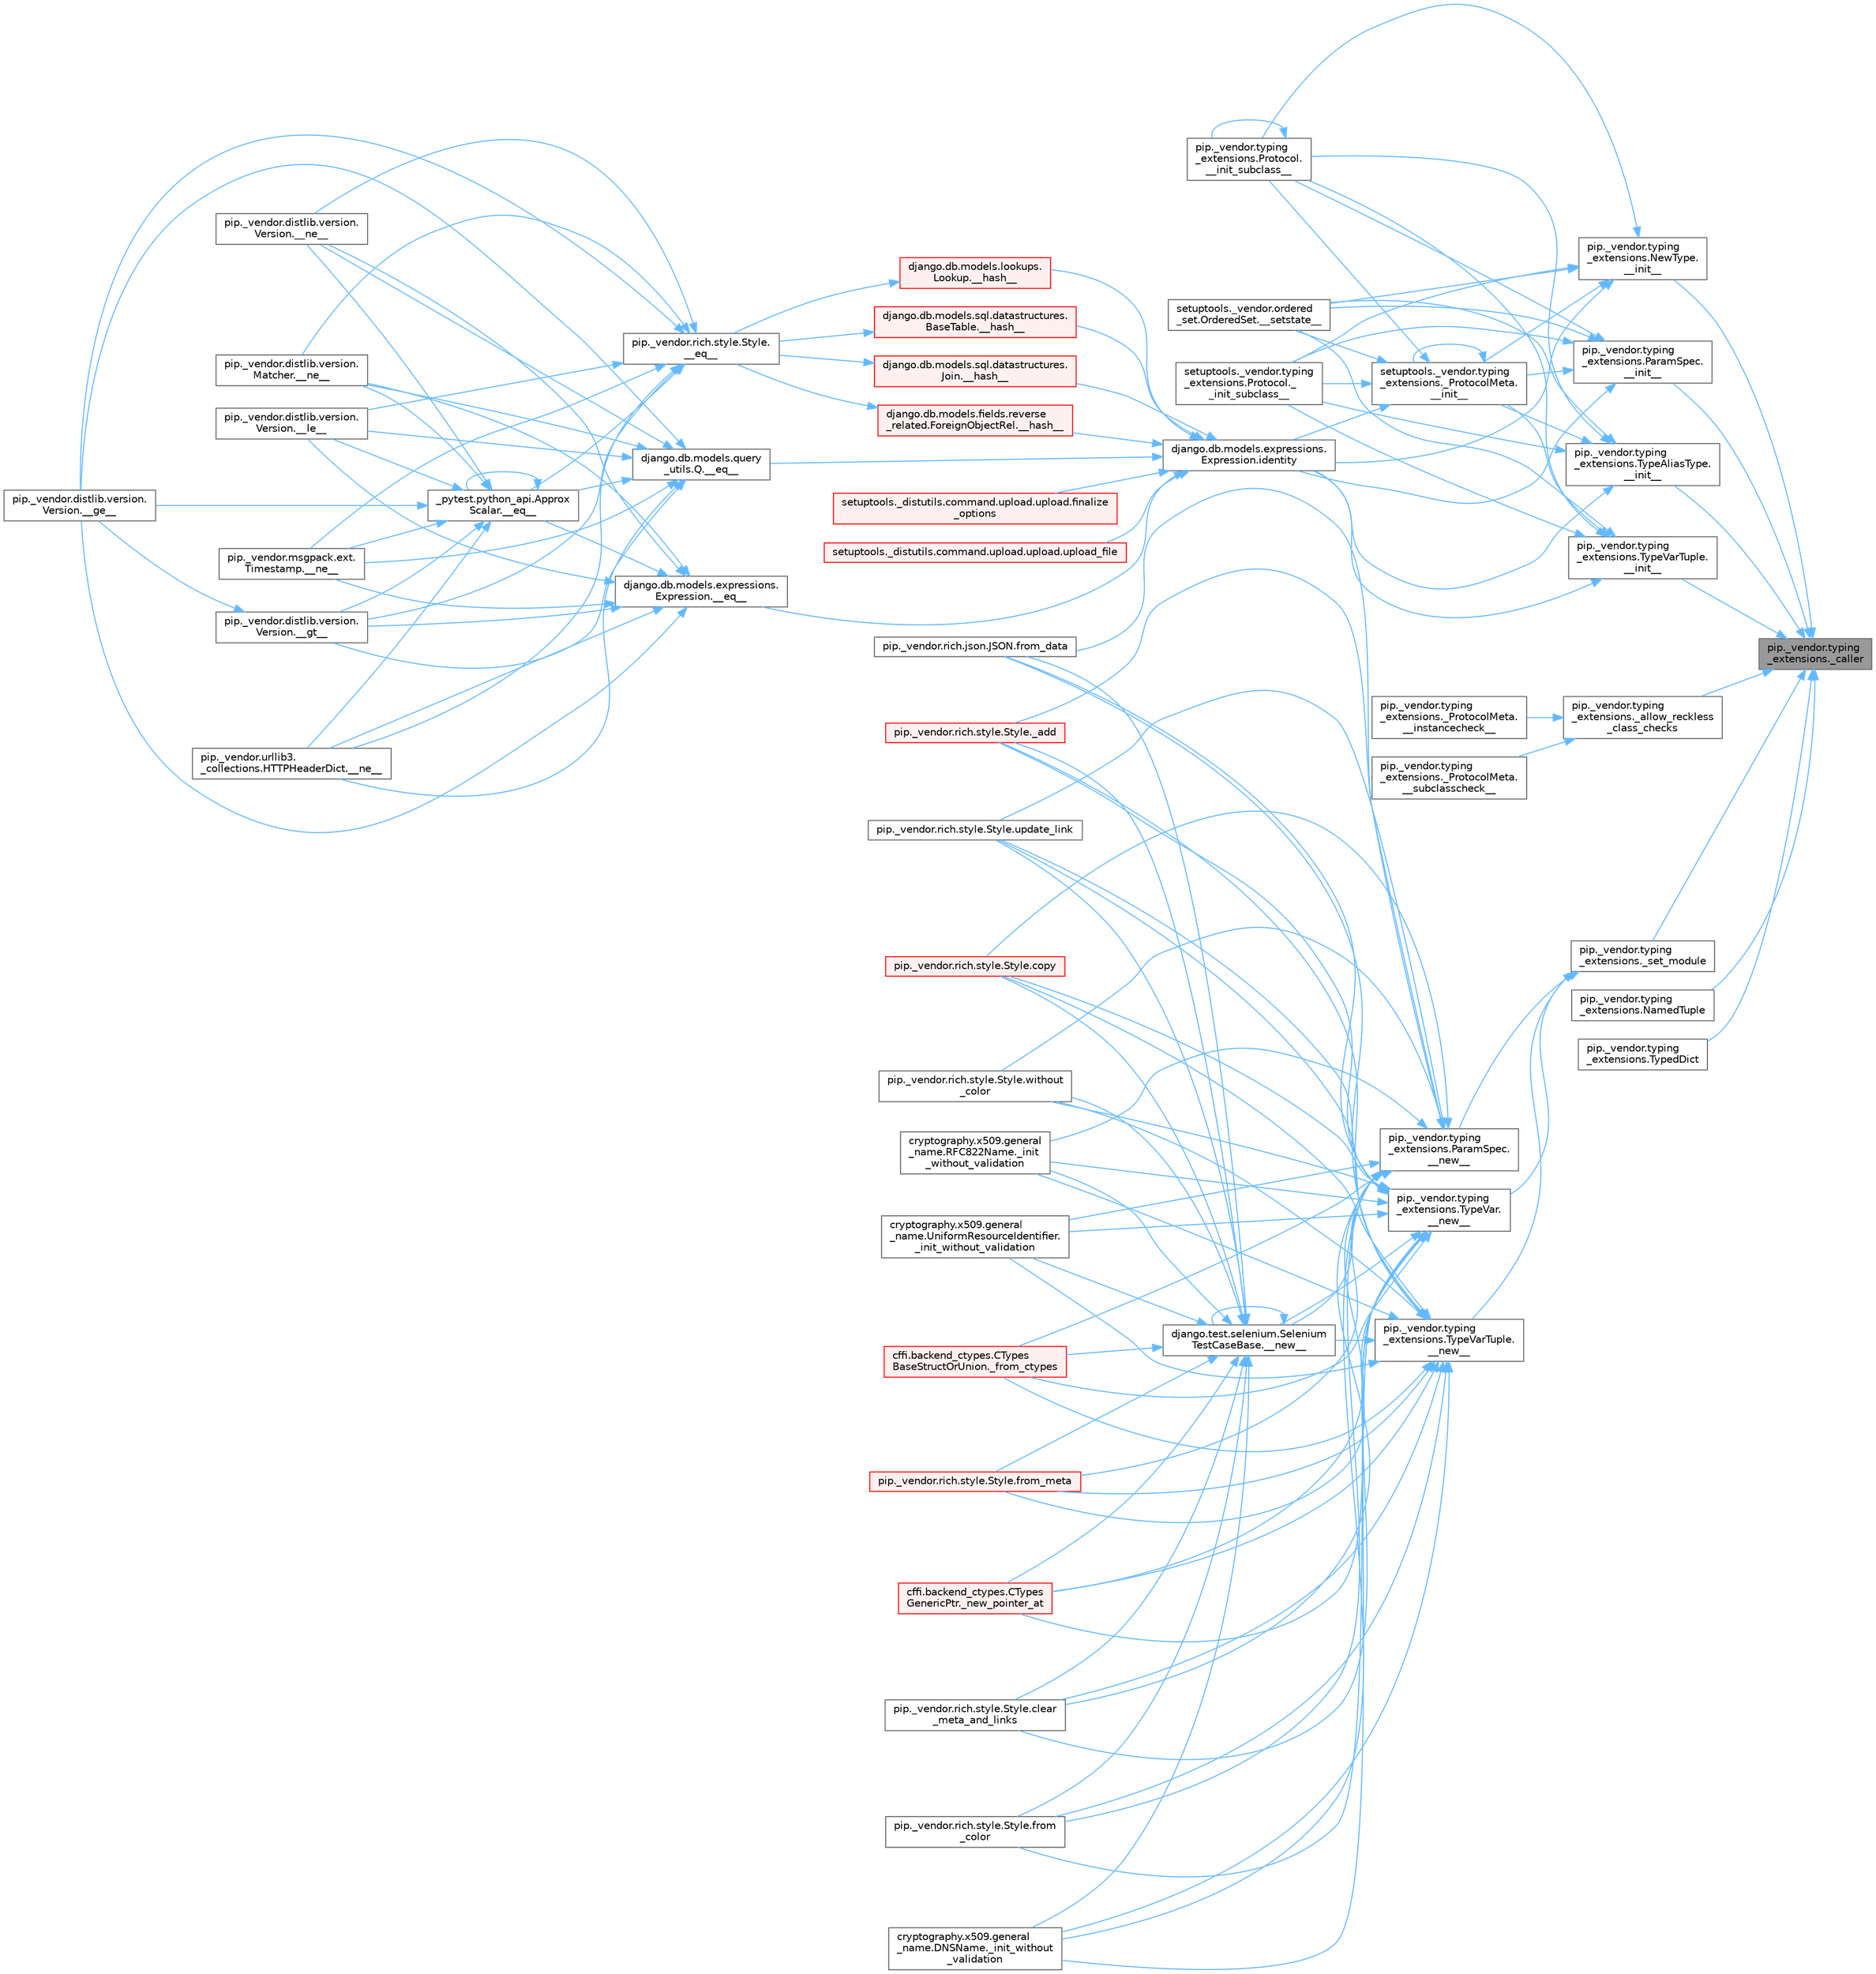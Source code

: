 digraph "pip._vendor.typing_extensions._caller"
{
 // LATEX_PDF_SIZE
  bgcolor="transparent";
  edge [fontname=Helvetica,fontsize=10,labelfontname=Helvetica,labelfontsize=10];
  node [fontname=Helvetica,fontsize=10,shape=box,height=0.2,width=0.4];
  rankdir="RL";
  Node1 [id="Node000001",label="pip._vendor.typing\l_extensions._caller",height=0.2,width=0.4,color="gray40", fillcolor="grey60", style="filled", fontcolor="black",tooltip=" "];
  Node1 -> Node2 [id="edge1_Node000001_Node000002",dir="back",color="steelblue1",style="solid",tooltip=" "];
  Node2 [id="Node000002",label="pip._vendor.typing\l_extensions.NewType.\l__init__",height=0.2,width=0.4,color="grey40", fillcolor="white", style="filled",URL="$classpip_1_1__vendor_1_1typing__extensions_1_1_new_type.html#a4aa879d9a749035928b5f91ec0e72440",tooltip=" "];
  Node2 -> Node3 [id="edge2_Node000002_Node000003",dir="back",color="steelblue1",style="solid",tooltip=" "];
  Node3 [id="Node000003",label="setuptools._vendor.typing\l_extensions._ProtocolMeta.\l__init__",height=0.2,width=0.4,color="grey40", fillcolor="white", style="filled",URL="$classsetuptools_1_1__vendor_1_1typing__extensions_1_1___protocol_meta.html#a7bbaff8ac6d19534b46bca363ee0b43a",tooltip=" "];
  Node3 -> Node3 [id="edge3_Node000003_Node000003",dir="back",color="steelblue1",style="solid",tooltip=" "];
  Node3 -> Node4 [id="edge4_Node000003_Node000004",dir="back",color="steelblue1",style="solid",tooltip=" "];
  Node4 [id="Node000004",label="pip._vendor.typing\l_extensions.Protocol.\l__init_subclass__",height=0.2,width=0.4,color="grey40", fillcolor="white", style="filled",URL="$classpip_1_1__vendor_1_1typing__extensions_1_1_protocol.html#a2916efc86cebb8aba6deb7fd30b33988",tooltip=" "];
  Node4 -> Node4 [id="edge5_Node000004_Node000004",dir="back",color="steelblue1",style="solid",tooltip=" "];
  Node3 -> Node5 [id="edge6_Node000003_Node000005",dir="back",color="steelblue1",style="solid",tooltip=" "];
  Node5 [id="Node000005",label="setuptools._vendor.typing\l_extensions.Protocol._\l_init_subclass__",height=0.2,width=0.4,color="grey40", fillcolor="white", style="filled",URL="$classsetuptools_1_1__vendor_1_1typing__extensions_1_1_protocol.html#ac6cbebc092a4724ab3704c5334059874",tooltip=" "];
  Node3 -> Node6 [id="edge7_Node000003_Node000006",dir="back",color="steelblue1",style="solid",tooltip=" "];
  Node6 [id="Node000006",label="setuptools._vendor.ordered\l_set.OrderedSet.__setstate__",height=0.2,width=0.4,color="grey40", fillcolor="white", style="filled",URL="$classsetuptools_1_1__vendor_1_1ordered__set_1_1_ordered_set.html#aa7f7de9d987829525d06db565fe1b4a1",tooltip=" "];
  Node3 -> Node7 [id="edge8_Node000003_Node000007",dir="back",color="steelblue1",style="solid",tooltip=" "];
  Node7 [id="Node000007",label="django.db.models.expressions.\lExpression.identity",height=0.2,width=0.4,color="grey40", fillcolor="white", style="filled",URL="$classdjango_1_1db_1_1models_1_1expressions_1_1_expression.html#a10048810b5eb8641acf3bc150731b925",tooltip=" "];
  Node7 -> Node8 [id="edge9_Node000007_Node000008",dir="back",color="steelblue1",style="solid",tooltip=" "];
  Node8 [id="Node000008",label="django.db.models.expressions.\lExpression.__eq__",height=0.2,width=0.4,color="grey40", fillcolor="white", style="filled",URL="$classdjango_1_1db_1_1models_1_1expressions_1_1_expression.html#adb4c2940b4e88b38771aac46593315e1",tooltip=" "];
  Node8 -> Node9 [id="edge10_Node000008_Node000009",dir="back",color="steelblue1",style="solid",tooltip=" "];
  Node9 [id="Node000009",label="_pytest.python_api.Approx\lScalar.__eq__",height=0.2,width=0.4,color="grey40", fillcolor="white", style="filled",URL="$class__pytest_1_1python__api_1_1_approx_scalar.html#af4601ee4ca7409927f88c83ebfc3d923",tooltip=" "];
  Node9 -> Node9 [id="edge11_Node000009_Node000009",dir="back",color="steelblue1",style="solid",tooltip=" "];
  Node9 -> Node10 [id="edge12_Node000009_Node000010",dir="back",color="steelblue1",style="solid",tooltip=" "];
  Node10 [id="Node000010",label="pip._vendor.distlib.version.\lVersion.__ge__",height=0.2,width=0.4,color="grey40", fillcolor="white", style="filled",URL="$classpip_1_1__vendor_1_1distlib_1_1version_1_1_version.html#aa6b7b889cebc687ddb5ed9040d01b1ec",tooltip=" "];
  Node9 -> Node11 [id="edge13_Node000009_Node000011",dir="back",color="steelblue1",style="solid",tooltip=" "];
  Node11 [id="Node000011",label="pip._vendor.distlib.version.\lVersion.__gt__",height=0.2,width=0.4,color="grey40", fillcolor="white", style="filled",URL="$classpip_1_1__vendor_1_1distlib_1_1version_1_1_version.html#a51cf0c8da1bb6829173ff6861b10cb5f",tooltip=" "];
  Node11 -> Node10 [id="edge14_Node000011_Node000010",dir="back",color="steelblue1",style="solid",tooltip=" "];
  Node9 -> Node12 [id="edge15_Node000009_Node000012",dir="back",color="steelblue1",style="solid",tooltip=" "];
  Node12 [id="Node000012",label="pip._vendor.distlib.version.\lVersion.__le__",height=0.2,width=0.4,color="grey40", fillcolor="white", style="filled",URL="$classpip_1_1__vendor_1_1distlib_1_1version_1_1_version.html#ae5e2c5d9b76377e286fcf92a382cbb8b",tooltip=" "];
  Node9 -> Node13 [id="edge16_Node000009_Node000013",dir="back",color="steelblue1",style="solid",tooltip=" "];
  Node13 [id="Node000013",label="pip._vendor.distlib.version.\lMatcher.__ne__",height=0.2,width=0.4,color="grey40", fillcolor="white", style="filled",URL="$classpip_1_1__vendor_1_1distlib_1_1version_1_1_matcher.html#a24f8f8a4686bff3018fee5d22f4e02f1",tooltip=" "];
  Node9 -> Node14 [id="edge17_Node000009_Node000014",dir="back",color="steelblue1",style="solid",tooltip=" "];
  Node14 [id="Node000014",label="pip._vendor.distlib.version.\lVersion.__ne__",height=0.2,width=0.4,color="grey40", fillcolor="white", style="filled",URL="$classpip_1_1__vendor_1_1distlib_1_1version_1_1_version.html#aea3cdf6db007318ab1a2e8d144e2a4a1",tooltip=" "];
  Node9 -> Node15 [id="edge18_Node000009_Node000015",dir="back",color="steelblue1",style="solid",tooltip=" "];
  Node15 [id="Node000015",label="pip._vendor.msgpack.ext.\lTimestamp.__ne__",height=0.2,width=0.4,color="grey40", fillcolor="white", style="filled",URL="$classpip_1_1__vendor_1_1msgpack_1_1ext_1_1_timestamp.html#ac38b8cada8075f7a1133b06bc99b2317",tooltip=" "];
  Node9 -> Node16 [id="edge19_Node000009_Node000016",dir="back",color="steelblue1",style="solid",tooltip=" "];
  Node16 [id="Node000016",label="pip._vendor.urllib3.\l_collections.HTTPHeaderDict.__ne__",height=0.2,width=0.4,color="grey40", fillcolor="white", style="filled",URL="$classpip_1_1__vendor_1_1urllib3_1_1__collections_1_1_h_t_t_p_header_dict.html#aa7766a9499d33160a1258e140e35a806",tooltip=" "];
  Node8 -> Node10 [id="edge20_Node000008_Node000010",dir="back",color="steelblue1",style="solid",tooltip=" "];
  Node8 -> Node11 [id="edge21_Node000008_Node000011",dir="back",color="steelblue1",style="solid",tooltip=" "];
  Node8 -> Node12 [id="edge22_Node000008_Node000012",dir="back",color="steelblue1",style="solid",tooltip=" "];
  Node8 -> Node13 [id="edge23_Node000008_Node000013",dir="back",color="steelblue1",style="solid",tooltip=" "];
  Node8 -> Node14 [id="edge24_Node000008_Node000014",dir="back",color="steelblue1",style="solid",tooltip=" "];
  Node8 -> Node15 [id="edge25_Node000008_Node000015",dir="back",color="steelblue1",style="solid",tooltip=" "];
  Node8 -> Node16 [id="edge26_Node000008_Node000016",dir="back",color="steelblue1",style="solid",tooltip=" "];
  Node7 -> Node17 [id="edge27_Node000007_Node000017",dir="back",color="steelblue1",style="solid",tooltip=" "];
  Node17 [id="Node000017",label="django.db.models.query\l_utils.Q.__eq__",height=0.2,width=0.4,color="grey40", fillcolor="white", style="filled",URL="$classdjango_1_1db_1_1models_1_1query__utils_1_1_q.html#aa83c3e0a1d5257be65a946fcc4baf58a",tooltip=" "];
  Node17 -> Node9 [id="edge28_Node000017_Node000009",dir="back",color="steelblue1",style="solid",tooltip=" "];
  Node17 -> Node10 [id="edge29_Node000017_Node000010",dir="back",color="steelblue1",style="solid",tooltip=" "];
  Node17 -> Node11 [id="edge30_Node000017_Node000011",dir="back",color="steelblue1",style="solid",tooltip=" "];
  Node17 -> Node12 [id="edge31_Node000017_Node000012",dir="back",color="steelblue1",style="solid",tooltip=" "];
  Node17 -> Node13 [id="edge32_Node000017_Node000013",dir="back",color="steelblue1",style="solid",tooltip=" "];
  Node17 -> Node14 [id="edge33_Node000017_Node000014",dir="back",color="steelblue1",style="solid",tooltip=" "];
  Node17 -> Node15 [id="edge34_Node000017_Node000015",dir="back",color="steelblue1",style="solid",tooltip=" "];
  Node17 -> Node16 [id="edge35_Node000017_Node000016",dir="back",color="steelblue1",style="solid",tooltip=" "];
  Node7 -> Node18 [id="edge36_Node000007_Node000018",dir="back",color="steelblue1",style="solid",tooltip=" "];
  Node18 [id="Node000018",label="django.db.models.fields.reverse\l_related.ForeignObjectRel.__hash__",height=0.2,width=0.4,color="red", fillcolor="#FFF0F0", style="filled",URL="$classdjango_1_1db_1_1models_1_1fields_1_1reverse__related_1_1_foreign_object_rel.html#aa0478c97c51638ebbe5b348c9ace7a13",tooltip=" "];
  Node18 -> Node19 [id="edge37_Node000018_Node000019",dir="back",color="steelblue1",style="solid",tooltip=" "];
  Node19 [id="Node000019",label="pip._vendor.rich.style.Style.\l__eq__",height=0.2,width=0.4,color="grey40", fillcolor="white", style="filled",URL="$classpip_1_1__vendor_1_1rich_1_1style_1_1_style.html#aa1040cd22d3171dc8ac3f0ce31653284",tooltip=" "];
  Node19 -> Node9 [id="edge38_Node000019_Node000009",dir="back",color="steelblue1",style="solid",tooltip=" "];
  Node19 -> Node10 [id="edge39_Node000019_Node000010",dir="back",color="steelblue1",style="solid",tooltip=" "];
  Node19 -> Node11 [id="edge40_Node000019_Node000011",dir="back",color="steelblue1",style="solid",tooltip=" "];
  Node19 -> Node12 [id="edge41_Node000019_Node000012",dir="back",color="steelblue1",style="solid",tooltip=" "];
  Node19 -> Node13 [id="edge42_Node000019_Node000013",dir="back",color="steelblue1",style="solid",tooltip=" "];
  Node19 -> Node14 [id="edge43_Node000019_Node000014",dir="back",color="steelblue1",style="solid",tooltip=" "];
  Node19 -> Node15 [id="edge44_Node000019_Node000015",dir="back",color="steelblue1",style="solid",tooltip=" "];
  Node19 -> Node16 [id="edge45_Node000019_Node000016",dir="back",color="steelblue1",style="solid",tooltip=" "];
  Node7 -> Node21 [id="edge46_Node000007_Node000021",dir="back",color="steelblue1",style="solid",tooltip=" "];
  Node21 [id="Node000021",label="django.db.models.lookups.\lLookup.__hash__",height=0.2,width=0.4,color="red", fillcolor="#FFF0F0", style="filled",URL="$classdjango_1_1db_1_1models_1_1lookups_1_1_lookup.html#a05201ecef16ee5ad8c9a403b7ebbc268",tooltip=" "];
  Node21 -> Node19 [id="edge47_Node000021_Node000019",dir="back",color="steelblue1",style="solid",tooltip=" "];
  Node7 -> Node22 [id="edge48_Node000007_Node000022",dir="back",color="steelblue1",style="solid",tooltip=" "];
  Node22 [id="Node000022",label="django.db.models.sql.datastructures.\lBaseTable.__hash__",height=0.2,width=0.4,color="red", fillcolor="#FFF0F0", style="filled",URL="$classdjango_1_1db_1_1models_1_1sql_1_1datastructures_1_1_base_table.html#aebcfbba4343eb7a1520718b608feaaa6",tooltip=" "];
  Node22 -> Node19 [id="edge49_Node000022_Node000019",dir="back",color="steelblue1",style="solid",tooltip=" "];
  Node7 -> Node23 [id="edge50_Node000007_Node000023",dir="back",color="steelblue1",style="solid",tooltip=" "];
  Node23 [id="Node000023",label="django.db.models.sql.datastructures.\lJoin.__hash__",height=0.2,width=0.4,color="red", fillcolor="#FFF0F0", style="filled",URL="$classdjango_1_1db_1_1models_1_1sql_1_1datastructures_1_1_join.html#adcb5282598b4e04b92f6bd262f0d360c",tooltip=" "];
  Node23 -> Node19 [id="edge51_Node000023_Node000019",dir="back",color="steelblue1",style="solid",tooltip=" "];
  Node7 -> Node24 [id="edge52_Node000007_Node000024",dir="back",color="steelblue1",style="solid",tooltip=" "];
  Node24 [id="Node000024",label="setuptools._distutils.command.upload.upload.finalize\l_options",height=0.2,width=0.4,color="red", fillcolor="#FFF0F0", style="filled",URL="$classsetuptools_1_1__distutils_1_1command_1_1upload_1_1upload.html#a9c94c240a676c164b8b18a141bc48c4c",tooltip=" "];
  Node7 -> Node31 [id="edge53_Node000007_Node000031",dir="back",color="steelblue1",style="solid",tooltip=" "];
  Node31 [id="Node000031",label="setuptools._distutils.command.upload.upload.upload_file",height=0.2,width=0.4,color="red", fillcolor="#FFF0F0", style="filled",URL="$classsetuptools_1_1__distutils_1_1command_1_1upload_1_1upload.html#aa7d9089079f68edc3d38061fcc04211f",tooltip=" "];
  Node2 -> Node4 [id="edge54_Node000002_Node000004",dir="back",color="steelblue1",style="solid",tooltip=" "];
  Node2 -> Node5 [id="edge55_Node000002_Node000005",dir="back",color="steelblue1",style="solid",tooltip=" "];
  Node2 -> Node6 [id="edge56_Node000002_Node000006",dir="back",color="steelblue1",style="solid",tooltip=" "];
  Node2 -> Node7 [id="edge57_Node000002_Node000007",dir="back",color="steelblue1",style="solid",tooltip=" "];
  Node1 -> Node34 [id="edge58_Node000001_Node000034",dir="back",color="steelblue1",style="solid",tooltip=" "];
  Node34 [id="Node000034",label="pip._vendor.typing\l_extensions.ParamSpec.\l__init__",height=0.2,width=0.4,color="grey40", fillcolor="white", style="filled",URL="$classpip_1_1__vendor_1_1typing__extensions_1_1_param_spec.html#aa401a67e1e0c36292bfd690b3e7c05f4",tooltip=" "];
  Node34 -> Node3 [id="edge59_Node000034_Node000003",dir="back",color="steelblue1",style="solid",tooltip=" "];
  Node34 -> Node4 [id="edge60_Node000034_Node000004",dir="back",color="steelblue1",style="solid",tooltip=" "];
  Node34 -> Node5 [id="edge61_Node000034_Node000005",dir="back",color="steelblue1",style="solid",tooltip=" "];
  Node34 -> Node6 [id="edge62_Node000034_Node000006",dir="back",color="steelblue1",style="solid",tooltip=" "];
  Node34 -> Node7 [id="edge63_Node000034_Node000007",dir="back",color="steelblue1",style="solid",tooltip=" "];
  Node1 -> Node35 [id="edge64_Node000001_Node000035",dir="back",color="steelblue1",style="solid",tooltip=" "];
  Node35 [id="Node000035",label="pip._vendor.typing\l_extensions.TypeAliasType.\l__init__",height=0.2,width=0.4,color="grey40", fillcolor="white", style="filled",URL="$classpip_1_1__vendor_1_1typing__extensions_1_1_type_alias_type.html#a30b0b851d08d8a62e83047d118700532",tooltip=" "];
  Node35 -> Node3 [id="edge65_Node000035_Node000003",dir="back",color="steelblue1",style="solid",tooltip=" "];
  Node35 -> Node4 [id="edge66_Node000035_Node000004",dir="back",color="steelblue1",style="solid",tooltip=" "];
  Node35 -> Node5 [id="edge67_Node000035_Node000005",dir="back",color="steelblue1",style="solid",tooltip=" "];
  Node35 -> Node6 [id="edge68_Node000035_Node000006",dir="back",color="steelblue1",style="solid",tooltip=" "];
  Node35 -> Node7 [id="edge69_Node000035_Node000007",dir="back",color="steelblue1",style="solid",tooltip=" "];
  Node1 -> Node36 [id="edge70_Node000001_Node000036",dir="back",color="steelblue1",style="solid",tooltip=" "];
  Node36 [id="Node000036",label="pip._vendor.typing\l_extensions.TypeVarTuple.\l__init__",height=0.2,width=0.4,color="grey40", fillcolor="white", style="filled",URL="$classpip_1_1__vendor_1_1typing__extensions_1_1_type_var_tuple.html#a262797ab93d2c8de6863d7ade387add7",tooltip=" "];
  Node36 -> Node3 [id="edge71_Node000036_Node000003",dir="back",color="steelblue1",style="solid",tooltip=" "];
  Node36 -> Node4 [id="edge72_Node000036_Node000004",dir="back",color="steelblue1",style="solid",tooltip=" "];
  Node36 -> Node5 [id="edge73_Node000036_Node000005",dir="back",color="steelblue1",style="solid",tooltip=" "];
  Node36 -> Node6 [id="edge74_Node000036_Node000006",dir="back",color="steelblue1",style="solid",tooltip=" "];
  Node36 -> Node7 [id="edge75_Node000036_Node000007",dir="back",color="steelblue1",style="solid",tooltip=" "];
  Node1 -> Node37 [id="edge76_Node000001_Node000037",dir="back",color="steelblue1",style="solid",tooltip=" "];
  Node37 [id="Node000037",label="pip._vendor.typing\l_extensions._allow_reckless\l_class_checks",height=0.2,width=0.4,color="grey40", fillcolor="white", style="filled",URL="$namespacepip_1_1__vendor_1_1typing__extensions.html#a513711d041addbe4d124e11b89cb93bc",tooltip=" "];
  Node37 -> Node38 [id="edge77_Node000037_Node000038",dir="back",color="steelblue1",style="solid",tooltip=" "];
  Node38 [id="Node000038",label="pip._vendor.typing\l_extensions._ProtocolMeta.\l__instancecheck__",height=0.2,width=0.4,color="grey40", fillcolor="white", style="filled",URL="$classpip_1_1__vendor_1_1typing__extensions_1_1___protocol_meta.html#ab0a08fd9cbdf430db89df2d55102e155",tooltip=" "];
  Node37 -> Node39 [id="edge78_Node000037_Node000039",dir="back",color="steelblue1",style="solid",tooltip=" "];
  Node39 [id="Node000039",label="pip._vendor.typing\l_extensions._ProtocolMeta.\l__subclasscheck__",height=0.2,width=0.4,color="grey40", fillcolor="white", style="filled",URL="$classpip_1_1__vendor_1_1typing__extensions_1_1___protocol_meta.html#a233b25cca342e28ce477bedb6b0788c2",tooltip=" "];
  Node1 -> Node40 [id="edge79_Node000001_Node000040",dir="back",color="steelblue1",style="solid",tooltip=" "];
  Node40 [id="Node000040",label="pip._vendor.typing\l_extensions._set_module",height=0.2,width=0.4,color="grey40", fillcolor="white", style="filled",URL="$namespacepip_1_1__vendor_1_1typing__extensions.html#ad573525cd53b4e0ddcab442400af292f",tooltip=" "];
  Node40 -> Node41 [id="edge80_Node000040_Node000041",dir="back",color="steelblue1",style="solid",tooltip=" "];
  Node41 [id="Node000041",label="pip._vendor.typing\l_extensions.ParamSpec.\l__new__",height=0.2,width=0.4,color="grey40", fillcolor="white", style="filled",URL="$classpip_1_1__vendor_1_1typing__extensions_1_1_param_spec.html#a2dd105c75665f4321a2f1825882cbc87",tooltip=" "];
  Node41 -> Node42 [id="edge81_Node000041_Node000042",dir="back",color="steelblue1",style="solid",tooltip=" "];
  Node42 [id="Node000042",label="django.test.selenium.Selenium\lTestCaseBase.__new__",height=0.2,width=0.4,color="grey40", fillcolor="white", style="filled",URL="$classdjango_1_1test_1_1selenium_1_1_selenium_test_case_base.html#a4082fc89599686abaf551a6d6382b4e3",tooltip=" "];
  Node42 -> Node42 [id="edge82_Node000042_Node000042",dir="back",color="steelblue1",style="solid",tooltip=" "];
  Node42 -> Node43 [id="edge83_Node000042_Node000043",dir="back",color="steelblue1",style="solid",tooltip=" "];
  Node43 [id="Node000043",label="pip._vendor.rich.style.Style._add",height=0.2,width=0.4,color="red", fillcolor="#FFF0F0", style="filled",URL="$classpip_1_1__vendor_1_1rich_1_1style_1_1_style.html#a45538ea156e32cf96bd87bd2b3eb919d",tooltip=" "];
  Node42 -> Node46 [id="edge84_Node000042_Node000046",dir="back",color="steelblue1",style="solid",tooltip=" "];
  Node46 [id="Node000046",label="cffi.backend_ctypes.CTypes\lBaseStructOrUnion._from_ctypes",height=0.2,width=0.4,color="red", fillcolor="#FFF0F0", style="filled",URL="$classcffi_1_1backend__ctypes_1_1_c_types_base_struct_or_union.html#a64b8bd14a89de77cd1b22f77bd1a0c13",tooltip=" "];
  Node42 -> Node49 [id="edge85_Node000042_Node000049",dir="back",color="steelblue1",style="solid",tooltip=" "];
  Node49 [id="Node000049",label="cryptography.x509.general\l_name.DNSName._init_without\l_validation",height=0.2,width=0.4,color="grey40", fillcolor="white", style="filled",URL="$classcryptography_1_1x509_1_1general__name_1_1_d_n_s_name.html#a11259f8218b1bb40261990632aaa876b",tooltip=" "];
  Node42 -> Node50 [id="edge86_Node000042_Node000050",dir="back",color="steelblue1",style="solid",tooltip=" "];
  Node50 [id="Node000050",label="cryptography.x509.general\l_name.RFC822Name._init\l_without_validation",height=0.2,width=0.4,color="grey40", fillcolor="white", style="filled",URL="$classcryptography_1_1x509_1_1general__name_1_1_r_f_c822_name.html#aabc5013de48162af03d0c66f7c5882fe",tooltip=" "];
  Node42 -> Node51 [id="edge87_Node000042_Node000051",dir="back",color="steelblue1",style="solid",tooltip=" "];
  Node51 [id="Node000051",label="cryptography.x509.general\l_name.UniformResourceIdentifier.\l_init_without_validation",height=0.2,width=0.4,color="grey40", fillcolor="white", style="filled",URL="$classcryptography_1_1x509_1_1general__name_1_1_uniform_resource_identifier.html#a0df04ab04271ddc08501f6ec7e75d4c2",tooltip=" "];
  Node42 -> Node52 [id="edge88_Node000042_Node000052",dir="back",color="steelblue1",style="solid",tooltip=" "];
  Node52 [id="Node000052",label="cffi.backend_ctypes.CTypes\lGenericPtr._new_pointer_at",height=0.2,width=0.4,color="red", fillcolor="#FFF0F0", style="filled",URL="$classcffi_1_1backend__ctypes_1_1_c_types_generic_ptr.html#a1765c345e5e868c1ad2cb1247a88c792",tooltip=" "];
  Node42 -> Node55 [id="edge89_Node000042_Node000055",dir="back",color="steelblue1",style="solid",tooltip=" "];
  Node55 [id="Node000055",label="pip._vendor.rich.style.Style.clear\l_meta_and_links",height=0.2,width=0.4,color="grey40", fillcolor="white", style="filled",URL="$classpip_1_1__vendor_1_1rich_1_1style_1_1_style.html#aefaa209399b9b8a3365032b780077234",tooltip=" "];
  Node42 -> Node56 [id="edge90_Node000042_Node000056",dir="back",color="steelblue1",style="solid",tooltip=" "];
  Node56 [id="Node000056",label="pip._vendor.rich.style.Style.copy",height=0.2,width=0.4,color="red", fillcolor="#FFF0F0", style="filled",URL="$classpip_1_1__vendor_1_1rich_1_1style_1_1_style.html#abba3761f0c189ce79a43f5feeefca1a8",tooltip=" "];
  Node42 -> Node1962 [id="edge91_Node000042_Node001962",dir="back",color="steelblue1",style="solid",tooltip=" "];
  Node1962 [id="Node001962",label="pip._vendor.rich.style.Style.from\l_color",height=0.2,width=0.4,color="grey40", fillcolor="white", style="filled",URL="$classpip_1_1__vendor_1_1rich_1_1style_1_1_style.html#ae8c3d049c345169e31962f9a8673d4f5",tooltip=" "];
  Node42 -> Node1963 [id="edge92_Node000042_Node001963",dir="back",color="steelblue1",style="solid",tooltip=" "];
  Node1963 [id="Node001963",label="pip._vendor.rich.json.JSON.from_data",height=0.2,width=0.4,color="grey40", fillcolor="white", style="filled",URL="$classpip_1_1__vendor_1_1rich_1_1json_1_1_j_s_o_n.html#a48bca483a4cbb1b99fca5b480f01e268",tooltip=" "];
  Node42 -> Node1964 [id="edge93_Node000042_Node001964",dir="back",color="steelblue1",style="solid",tooltip=" "];
  Node1964 [id="Node001964",label="pip._vendor.rich.style.Style.from_meta",height=0.2,width=0.4,color="red", fillcolor="#FFF0F0", style="filled",URL="$classpip_1_1__vendor_1_1rich_1_1style_1_1_style.html#a4ad4c8c0c598668598e5b3bed7c6d71f",tooltip=" "];
  Node42 -> Node1966 [id="edge94_Node000042_Node001966",dir="back",color="steelblue1",style="solid",tooltip=" "];
  Node1966 [id="Node001966",label="pip._vendor.rich.style.Style.update_link",height=0.2,width=0.4,color="grey40", fillcolor="white", style="filled",URL="$classpip_1_1__vendor_1_1rich_1_1style_1_1_style.html#a1fd77a4615f120eceb80c61a72971d2c",tooltip=" "];
  Node42 -> Node1967 [id="edge95_Node000042_Node001967",dir="back",color="steelblue1",style="solid",tooltip=" "];
  Node1967 [id="Node001967",label="pip._vendor.rich.style.Style.without\l_color",height=0.2,width=0.4,color="grey40", fillcolor="white", style="filled",URL="$classpip_1_1__vendor_1_1rich_1_1style_1_1_style.html#a4e8e588f1a6739c817ddf7d140e6aeab",tooltip=" "];
  Node41 -> Node43 [id="edge96_Node000041_Node000043",dir="back",color="steelblue1",style="solid",tooltip=" "];
  Node41 -> Node46 [id="edge97_Node000041_Node000046",dir="back",color="steelblue1",style="solid",tooltip=" "];
  Node41 -> Node49 [id="edge98_Node000041_Node000049",dir="back",color="steelblue1",style="solid",tooltip=" "];
  Node41 -> Node50 [id="edge99_Node000041_Node000050",dir="back",color="steelblue1",style="solid",tooltip=" "];
  Node41 -> Node51 [id="edge100_Node000041_Node000051",dir="back",color="steelblue1",style="solid",tooltip=" "];
  Node41 -> Node52 [id="edge101_Node000041_Node000052",dir="back",color="steelblue1",style="solid",tooltip=" "];
  Node41 -> Node55 [id="edge102_Node000041_Node000055",dir="back",color="steelblue1",style="solid",tooltip=" "];
  Node41 -> Node56 [id="edge103_Node000041_Node000056",dir="back",color="steelblue1",style="solid",tooltip=" "];
  Node41 -> Node1962 [id="edge104_Node000041_Node001962",dir="back",color="steelblue1",style="solid",tooltip=" "];
  Node41 -> Node1963 [id="edge105_Node000041_Node001963",dir="back",color="steelblue1",style="solid",tooltip=" "];
  Node41 -> Node1964 [id="edge106_Node000041_Node001964",dir="back",color="steelblue1",style="solid",tooltip=" "];
  Node41 -> Node1966 [id="edge107_Node000041_Node001966",dir="back",color="steelblue1",style="solid",tooltip=" "];
  Node41 -> Node1967 [id="edge108_Node000041_Node001967",dir="back",color="steelblue1",style="solid",tooltip=" "];
  Node40 -> Node3188 [id="edge109_Node000040_Node003188",dir="back",color="steelblue1",style="solid",tooltip=" "];
  Node3188 [id="Node003188",label="pip._vendor.typing\l_extensions.TypeVar.\l__new__",height=0.2,width=0.4,color="grey40", fillcolor="white", style="filled",URL="$classpip_1_1__vendor_1_1typing__extensions_1_1_type_var.html#a25ba2413599c09136145a2007f6e1dbe",tooltip=" "];
  Node3188 -> Node42 [id="edge110_Node003188_Node000042",dir="back",color="steelblue1",style="solid",tooltip=" "];
  Node3188 -> Node43 [id="edge111_Node003188_Node000043",dir="back",color="steelblue1",style="solid",tooltip=" "];
  Node3188 -> Node46 [id="edge112_Node003188_Node000046",dir="back",color="steelblue1",style="solid",tooltip=" "];
  Node3188 -> Node49 [id="edge113_Node003188_Node000049",dir="back",color="steelblue1",style="solid",tooltip=" "];
  Node3188 -> Node50 [id="edge114_Node003188_Node000050",dir="back",color="steelblue1",style="solid",tooltip=" "];
  Node3188 -> Node51 [id="edge115_Node003188_Node000051",dir="back",color="steelblue1",style="solid",tooltip=" "];
  Node3188 -> Node52 [id="edge116_Node003188_Node000052",dir="back",color="steelblue1",style="solid",tooltip=" "];
  Node3188 -> Node55 [id="edge117_Node003188_Node000055",dir="back",color="steelblue1",style="solid",tooltip=" "];
  Node3188 -> Node56 [id="edge118_Node003188_Node000056",dir="back",color="steelblue1",style="solid",tooltip=" "];
  Node3188 -> Node1962 [id="edge119_Node003188_Node001962",dir="back",color="steelblue1",style="solid",tooltip=" "];
  Node3188 -> Node1963 [id="edge120_Node003188_Node001963",dir="back",color="steelblue1",style="solid",tooltip=" "];
  Node3188 -> Node1964 [id="edge121_Node003188_Node001964",dir="back",color="steelblue1",style="solid",tooltip=" "];
  Node3188 -> Node1966 [id="edge122_Node003188_Node001966",dir="back",color="steelblue1",style="solid",tooltip=" "];
  Node3188 -> Node1967 [id="edge123_Node003188_Node001967",dir="back",color="steelblue1",style="solid",tooltip=" "];
  Node40 -> Node3189 [id="edge124_Node000040_Node003189",dir="back",color="steelblue1",style="solid",tooltip=" "];
  Node3189 [id="Node003189",label="pip._vendor.typing\l_extensions.TypeVarTuple.\l__new__",height=0.2,width=0.4,color="grey40", fillcolor="white", style="filled",URL="$classpip_1_1__vendor_1_1typing__extensions_1_1_type_var_tuple.html#aae55c9f134bc96bd526ba1eae411f5f1",tooltip=" "];
  Node3189 -> Node42 [id="edge125_Node003189_Node000042",dir="back",color="steelblue1",style="solid",tooltip=" "];
  Node3189 -> Node43 [id="edge126_Node003189_Node000043",dir="back",color="steelblue1",style="solid",tooltip=" "];
  Node3189 -> Node46 [id="edge127_Node003189_Node000046",dir="back",color="steelblue1",style="solid",tooltip=" "];
  Node3189 -> Node49 [id="edge128_Node003189_Node000049",dir="back",color="steelblue1",style="solid",tooltip=" "];
  Node3189 -> Node50 [id="edge129_Node003189_Node000050",dir="back",color="steelblue1",style="solid",tooltip=" "];
  Node3189 -> Node51 [id="edge130_Node003189_Node000051",dir="back",color="steelblue1",style="solid",tooltip=" "];
  Node3189 -> Node52 [id="edge131_Node003189_Node000052",dir="back",color="steelblue1",style="solid",tooltip=" "];
  Node3189 -> Node55 [id="edge132_Node003189_Node000055",dir="back",color="steelblue1",style="solid",tooltip=" "];
  Node3189 -> Node56 [id="edge133_Node003189_Node000056",dir="back",color="steelblue1",style="solid",tooltip=" "];
  Node3189 -> Node1962 [id="edge134_Node003189_Node001962",dir="back",color="steelblue1",style="solid",tooltip=" "];
  Node3189 -> Node1963 [id="edge135_Node003189_Node001963",dir="back",color="steelblue1",style="solid",tooltip=" "];
  Node3189 -> Node1964 [id="edge136_Node003189_Node001964",dir="back",color="steelblue1",style="solid",tooltip=" "];
  Node3189 -> Node1966 [id="edge137_Node003189_Node001966",dir="back",color="steelblue1",style="solid",tooltip=" "];
  Node3189 -> Node1967 [id="edge138_Node003189_Node001967",dir="back",color="steelblue1",style="solid",tooltip=" "];
  Node1 -> Node3190 [id="edge139_Node000001_Node003190",dir="back",color="steelblue1",style="solid",tooltip=" "];
  Node3190 [id="Node003190",label="pip._vendor.typing\l_extensions.NamedTuple",height=0.2,width=0.4,color="grey40", fillcolor="white", style="filled",URL="$namespacepip_1_1__vendor_1_1typing__extensions.html#ae6f7456c205c69a94409be00e8e75bd1",tooltip=" "];
  Node1 -> Node3191 [id="edge140_Node000001_Node003191",dir="back",color="steelblue1",style="solid",tooltip=" "];
  Node3191 [id="Node003191",label="pip._vendor.typing\l_extensions.TypedDict",height=0.2,width=0.4,color="grey40", fillcolor="white", style="filled",URL="$namespacepip_1_1__vendor_1_1typing__extensions.html#a5ff2a83190403c0b2a4a825ccf038bbf",tooltip=" "];
}
